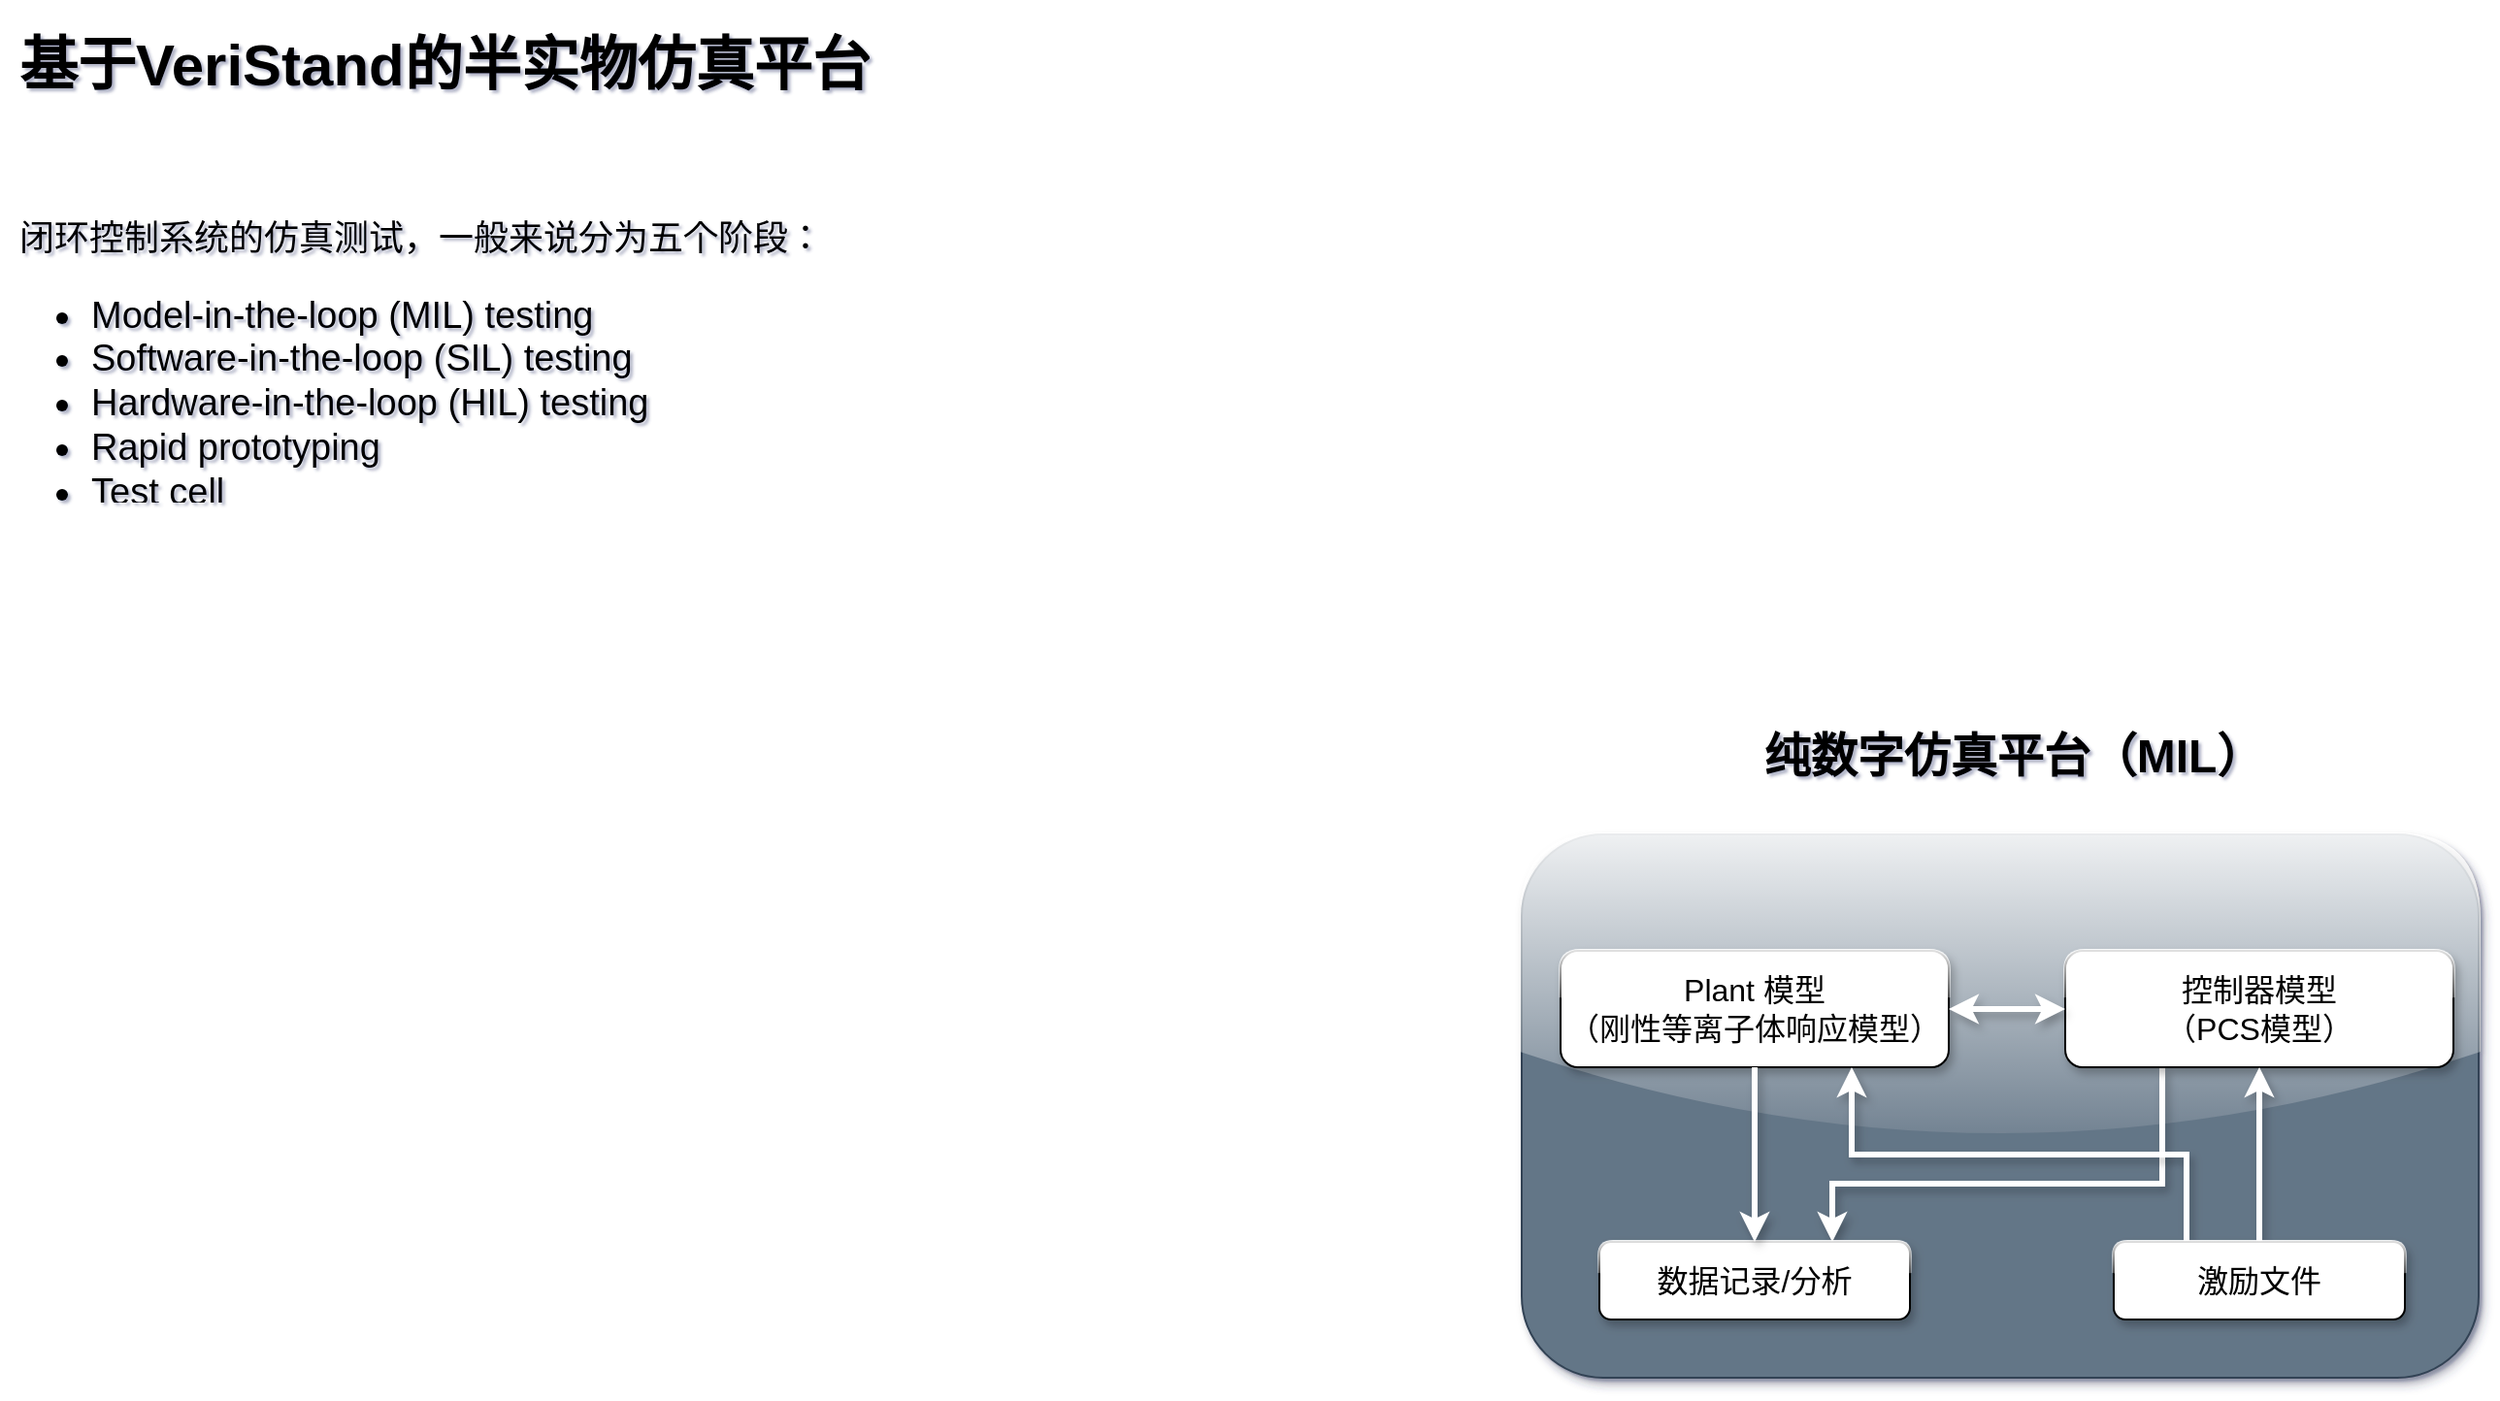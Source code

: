 <mxfile version="13.7.2" type="github">
  <diagram name="Page-1" id="90a13364-a465-7bf4-72fc-28e22215d7a0">
    <mxGraphModel dx="1344" dy="781" grid="1" gridSize="10" guides="1" tooltips="1" connect="1" arrows="1" fold="1" page="1" pageScale="1.5" pageWidth="1169" pageHeight="826" background="#FFFFFF" math="0" shadow="1">
      <root>
        <mxCell id="0" style=";html=1;" />
        <mxCell id="1" style=";html=1;" parent="0" />
        <mxCell id="3a17f1ce550125da-2" value="" style="whiteSpace=wrap;html=1;shadow=1;fontSize=18;fillColor=#647687;strokeColor=#314354;fontColor=#ffffff;sketch=0;glass=1;rounded=1;" parent="1" vertex="1">
          <mxGeometry x="780" y="430" width="493" height="280" as="geometry" />
        </mxCell>
        <mxCell id="4zeWZuu6Md9pc4fW7RT8-2" value="纯数字仿真平台（MIL）" style="text;strokeColor=none;fillColor=none;html=1;fontSize=24;fontStyle=1;verticalAlign=middle;align=center;shadow=1;glass=0;rounded=0;sketch=0;" vertex="1" parent="1">
          <mxGeometry x="900" y="370" width="265" height="40" as="geometry" />
        </mxCell>
        <mxCell id="4zeWZuu6Md9pc4fW7RT8-10" value="&lt;font style=&quot;font-size: 16px&quot;&gt;Plant 模型&lt;br&gt;（刚性等离子体响应模型）&lt;br&gt;&lt;/font&gt;" style="rounded=1;whiteSpace=wrap;html=1;gradientDirection=south;shadow=1;glass=1;" vertex="1" parent="1">
          <mxGeometry x="800" y="490" width="200" height="60" as="geometry" />
        </mxCell>
        <mxCell id="4zeWZuu6Md9pc4fW7RT8-22" style="edgeStyle=orthogonalEdgeStyle;rounded=0;sketch=0;orthogonalLoop=1;jettySize=auto;html=1;exitX=0.25;exitY=1;exitDx=0;exitDy=0;entryX=0.75;entryY=0;entryDx=0;entryDy=0;shadow=1;strokeColor=#FFFFFF;strokeWidth=3;" edge="1" parent="1" source="4zeWZuu6Md9pc4fW7RT8-11" target="4zeWZuu6Md9pc4fW7RT8-15">
          <mxGeometry relative="1" as="geometry">
            <Array as="points">
              <mxPoint x="1110" y="610" />
              <mxPoint x="940" y="610" />
            </Array>
          </mxGeometry>
        </mxCell>
        <mxCell id="4zeWZuu6Md9pc4fW7RT8-11" value="&lt;font style=&quot;font-size: 16px&quot;&gt;控制器模型&lt;br&gt;（PCS模型）&lt;br&gt;&lt;/font&gt;" style="rounded=1;whiteSpace=wrap;html=1;shadow=1;gradientColor=none;glass=1;" vertex="1" parent="1">
          <mxGeometry x="1060" y="490" width="200" height="60" as="geometry" />
        </mxCell>
        <mxCell id="4zeWZuu6Md9pc4fW7RT8-14" value="" style="endArrow=classic;startArrow=classic;html=1;strokeColor=#FFFFFF;entryX=0;entryY=0.5;entryDx=0;entryDy=0;exitX=1;exitY=0.5;exitDx=0;exitDy=0;strokeWidth=3;sketch=0;shadow=1;" edge="1" parent="1" source="4zeWZuu6Md9pc4fW7RT8-10" target="4zeWZuu6Md9pc4fW7RT8-11">
          <mxGeometry width="50" height="50" relative="1" as="geometry">
            <mxPoint x="1080" y="640" as="sourcePoint" />
            <mxPoint x="1130" y="590" as="targetPoint" />
          </mxGeometry>
        </mxCell>
        <mxCell id="4zeWZuu6Md9pc4fW7RT8-15" value="&lt;font style=&quot;font-size: 16px&quot;&gt;数据记录/分析&lt;/font&gt;" style="rounded=1;whiteSpace=wrap;html=1;shadow=1;glass=1;sketch=0;gradientColor=none;" vertex="1" parent="1">
          <mxGeometry x="820" y="640" width="160" height="40" as="geometry" />
        </mxCell>
        <mxCell id="4zeWZuu6Md9pc4fW7RT8-20" style="edgeStyle=orthogonalEdgeStyle;rounded=0;sketch=0;orthogonalLoop=1;jettySize=auto;html=1;exitX=0.5;exitY=0;exitDx=0;exitDy=0;shadow=1;strokeColor=#FFFFFF;strokeWidth=3;entryX=0.5;entryY=1;entryDx=0;entryDy=0;" edge="1" parent="1" source="4zeWZuu6Md9pc4fW7RT8-16" target="4zeWZuu6Md9pc4fW7RT8-11">
          <mxGeometry relative="1" as="geometry">
            <mxPoint x="1080" y="780" as="targetPoint" />
          </mxGeometry>
        </mxCell>
        <mxCell id="4zeWZuu6Md9pc4fW7RT8-21" style="edgeStyle=orthogonalEdgeStyle;rounded=0;sketch=0;orthogonalLoop=1;jettySize=auto;html=1;exitX=0.25;exitY=0;exitDx=0;exitDy=0;entryX=0.75;entryY=1;entryDx=0;entryDy=0;shadow=1;strokeColor=#FFFFFF;strokeWidth=3;" edge="1" parent="1" source="4zeWZuu6Md9pc4fW7RT8-16" target="4zeWZuu6Md9pc4fW7RT8-10">
          <mxGeometry relative="1" as="geometry" />
        </mxCell>
        <mxCell id="4zeWZuu6Md9pc4fW7RT8-16" value="&lt;span style=&quot;font-size: 16px&quot;&gt;激励文件&lt;/span&gt;" style="rounded=1;whiteSpace=wrap;html=1;shadow=1;glass=1;sketch=0;gradientColor=none;" vertex="1" parent="1">
          <mxGeometry x="1085" y="640" width="150" height="40" as="geometry" />
        </mxCell>
        <mxCell id="4zeWZuu6Md9pc4fW7RT8-18" value="" style="endArrow=classic;html=1;shadow=1;strokeColor=#FFFFFF;strokeWidth=3;exitX=0.5;exitY=1;exitDx=0;exitDy=0;entryX=0.5;entryY=0;entryDx=0;entryDy=0;" edge="1" parent="1" source="4zeWZuu6Md9pc4fW7RT8-10" target="4zeWZuu6Md9pc4fW7RT8-15">
          <mxGeometry width="50" height="50" relative="1" as="geometry">
            <mxPoint x="910" y="610" as="sourcePoint" />
            <mxPoint x="960" y="560" as="targetPoint" />
          </mxGeometry>
        </mxCell>
        <mxCell id="4zeWZuu6Md9pc4fW7RT8-23" value="&lt;h1&gt;&lt;font style=&quot;font-size: 30px&quot;&gt;基于VeriStand的半实物仿真平台&lt;/font&gt;&lt;/h1&gt;&lt;h1&gt;&amp;nbsp;&lt;/h1&gt;&lt;div&gt;&lt;font style=&quot;font-size: 18px&quot;&gt;闭环控制系统的仿真测试，一般来说分为五个阶段：&lt;/font&gt;&lt;/div&gt;&lt;div&gt;&lt;br&gt;&lt;/div&gt;" style="text;html=1;strokeColor=none;fillColor=none;spacing=5;spacingTop=-20;whiteSpace=wrap;overflow=hidden;rounded=0;shadow=1;glass=0;sketch=0;" vertex="1" parent="1">
          <mxGeometry x="0.5" y="10" width="450" height="250" as="geometry" />
        </mxCell>
        <mxCell id="4zeWZuu6Md9pc4fW7RT8-24" value="&lt;ul style=&quot;font-size: 19px&quot;&gt;&lt;li&gt;Model-in-the-loop (MIL) testing&lt;/li&gt;&lt;li&gt;Software-in-the-loop (SIL) testing&lt;/li&gt;&lt;li&gt;Hardware-in-the-loop (HIL) testing&lt;/li&gt;&lt;li&gt;Rapid prototyping&lt;/li&gt;&lt;li&gt;Test cell&lt;/li&gt;&lt;/ul&gt;" style="text;strokeColor=none;fillColor=none;html=1;whiteSpace=wrap;verticalAlign=middle;overflow=hidden;rounded=0;shadow=1;glass=0;sketch=0;" vertex="1" parent="1">
          <mxGeometry x="0.5" y="130" width="440" height="130" as="geometry" />
        </mxCell>
      </root>
    </mxGraphModel>
  </diagram>
</mxfile>
